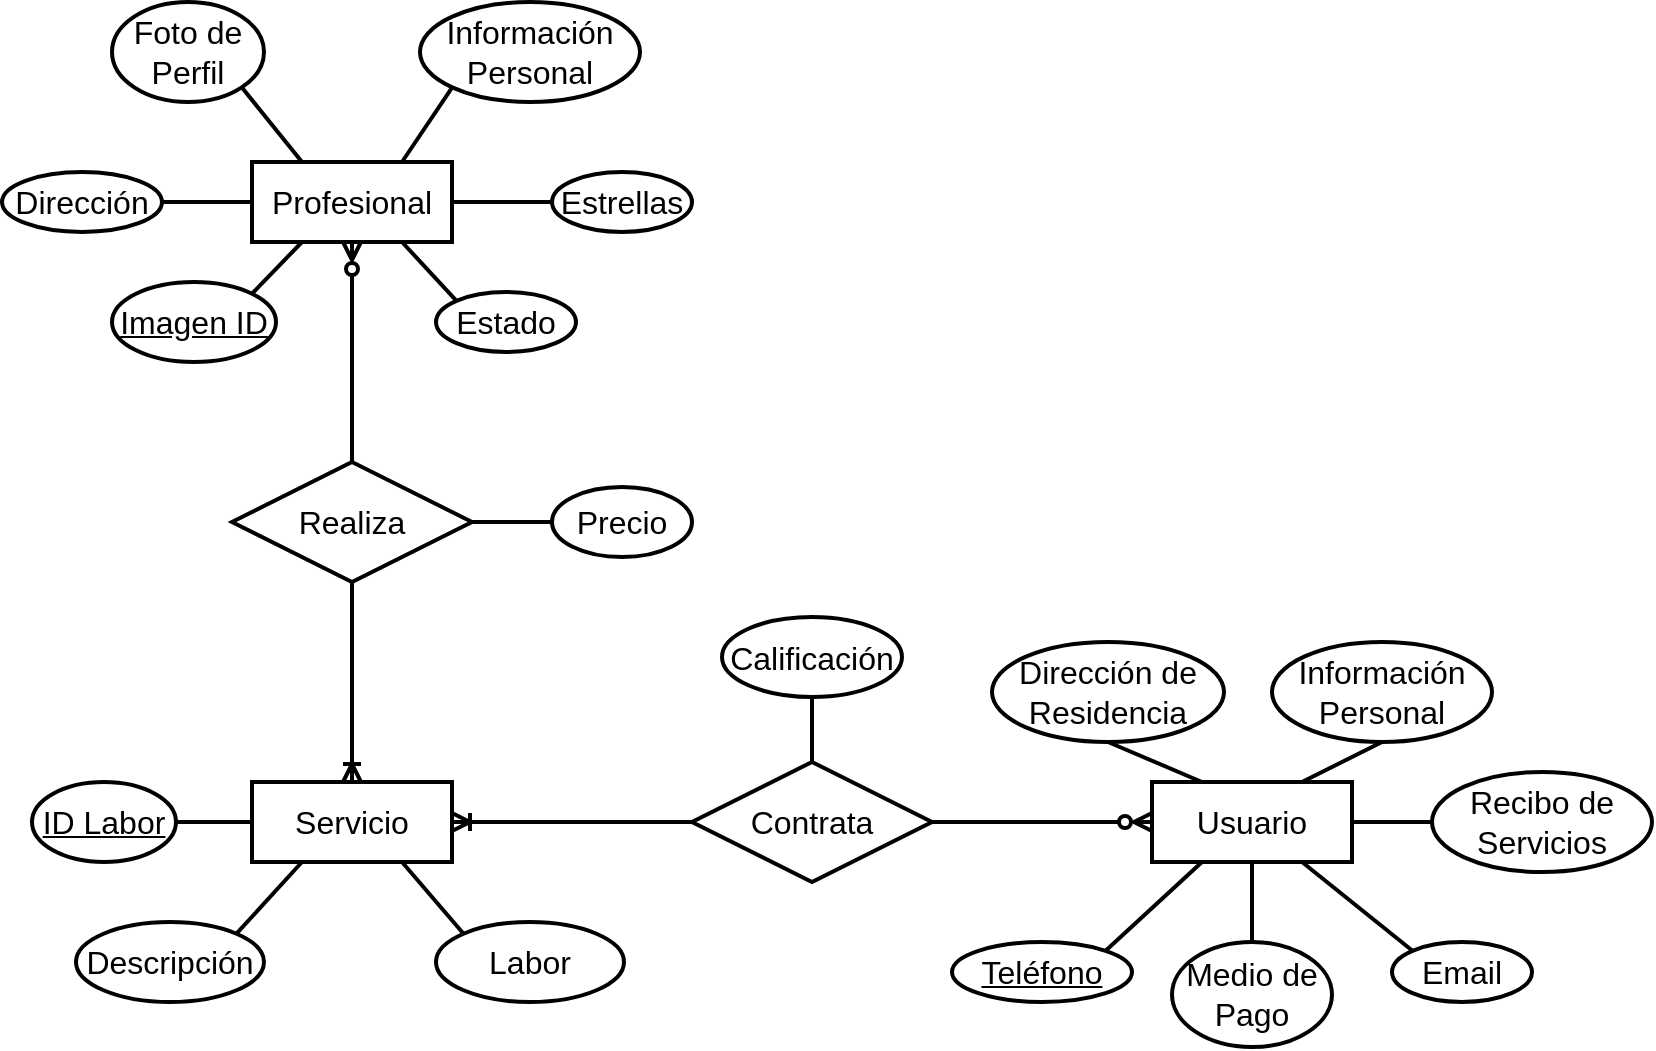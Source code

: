 <mxfile version="22.1.4" type="github">
  <diagram name="Página-1" id="cCKO2vU_R3Nvwjt6O_Bb">
    <mxGraphModel dx="816" dy="482" grid="1" gridSize="10" guides="1" tooltips="1" connect="1" arrows="1" fold="1" page="1" pageScale="1" pageWidth="827" pageHeight="1169" math="0" shadow="0">
      <root>
        <mxCell id="0" />
        <mxCell id="1" parent="0" />
        <mxCell id="8-Lv-CJE16GWGZzQea9U-9" style="edgeStyle=orthogonalEdgeStyle;rounded=0;orthogonalLoop=1;jettySize=auto;html=1;exitX=0.5;exitY=1;exitDx=0;exitDy=0;entryX=0.5;entryY=0;entryDx=0;entryDy=0;strokeWidth=2;endArrow=none;endFill=0;startArrow=ERzeroToMany;startFill=0;" parent="1" source="zTk_jniPwo0BafnFYXpP-2" target="8-Lv-CJE16GWGZzQea9U-6" edge="1">
          <mxGeometry relative="1" as="geometry" />
        </mxCell>
        <mxCell id="8-Lv-CJE16GWGZzQea9U-25" style="edgeStyle=orthogonalEdgeStyle;rounded=0;orthogonalLoop=1;jettySize=auto;html=1;exitX=0;exitY=0.5;exitDx=0;exitDy=0;entryX=1;entryY=0.5;entryDx=0;entryDy=0;endArrow=none;endFill=0;strokeWidth=2;" parent="1" source="zTk_jniPwo0BafnFYXpP-2" target="N90UWdWT46t-Qlg6uNlZ-9" edge="1">
          <mxGeometry relative="1" as="geometry" />
        </mxCell>
        <mxCell id="8-Lv-CJE16GWGZzQea9U-26" style="edgeStyle=orthogonalEdgeStyle;rounded=0;orthogonalLoop=1;jettySize=auto;html=1;exitX=1;exitY=0.5;exitDx=0;exitDy=0;entryX=0;entryY=0.5;entryDx=0;entryDy=0;strokeWidth=2;endArrow=none;endFill=0;" parent="1" source="zTk_jniPwo0BafnFYXpP-2" target="8-Lv-CJE16GWGZzQea9U-22" edge="1">
          <mxGeometry relative="1" as="geometry" />
        </mxCell>
        <mxCell id="8-Lv-CJE16GWGZzQea9U-27" style="rounded=0;orthogonalLoop=1;jettySize=auto;html=1;exitX=0.25;exitY=0;exitDx=0;exitDy=0;entryX=1;entryY=1;entryDx=0;entryDy=0;endArrow=none;endFill=0;strokeWidth=2;" parent="1" source="zTk_jniPwo0BafnFYXpP-2" target="8-Lv-CJE16GWGZzQea9U-1" edge="1">
          <mxGeometry relative="1" as="geometry" />
        </mxCell>
        <mxCell id="8-Lv-CJE16GWGZzQea9U-28" style="rounded=0;orthogonalLoop=1;jettySize=auto;html=1;exitX=0.75;exitY=0;exitDx=0;exitDy=0;entryX=0;entryY=1;entryDx=0;entryDy=0;endArrow=none;endFill=0;strokeWidth=2;" parent="1" source="zTk_jniPwo0BafnFYXpP-2" target="N90UWdWT46t-Qlg6uNlZ-8" edge="1">
          <mxGeometry relative="1" as="geometry" />
        </mxCell>
        <mxCell id="8-Lv-CJE16GWGZzQea9U-29" style="rounded=0;orthogonalLoop=1;jettySize=auto;html=1;exitX=0.25;exitY=1;exitDx=0;exitDy=0;entryX=1;entryY=0;entryDx=0;entryDy=0;endArrow=none;endFill=0;strokeWidth=2;" parent="1" source="zTk_jniPwo0BafnFYXpP-2" target="8-Lv-CJE16GWGZzQea9U-2" edge="1">
          <mxGeometry relative="1" as="geometry" />
        </mxCell>
        <mxCell id="8-Lv-CJE16GWGZzQea9U-30" style="rounded=0;orthogonalLoop=1;jettySize=auto;html=1;exitX=0.75;exitY=1;exitDx=0;exitDy=0;entryX=0;entryY=0;entryDx=0;entryDy=0;endArrow=none;endFill=0;strokeWidth=2;" parent="1" source="zTk_jniPwo0BafnFYXpP-2" target="8-Lv-CJE16GWGZzQea9U-19" edge="1">
          <mxGeometry relative="1" as="geometry" />
        </mxCell>
        <mxCell id="zTk_jniPwo0BafnFYXpP-2" value="Profesional" style="whiteSpace=wrap;html=1;align=center;strokeWidth=2;fontSize=16;" parent="1" vertex="1">
          <mxGeometry x="150" y="340" width="100" height="40" as="geometry" />
        </mxCell>
        <mxCell id="8-Lv-CJE16GWGZzQea9U-40" style="edgeStyle=orthogonalEdgeStyle;rounded=0;orthogonalLoop=1;jettySize=auto;html=1;exitX=0;exitY=0.5;exitDx=0;exitDy=0;entryX=1;entryY=0.5;entryDx=0;entryDy=0;endArrow=none;endFill=0;strokeWidth=2;startArrow=ERzeroToMany;startFill=0;" parent="1" source="zTk_jniPwo0BafnFYXpP-5" target="N90UWdWT46t-Qlg6uNlZ-3" edge="1">
          <mxGeometry relative="1" as="geometry" />
        </mxCell>
        <mxCell id="8-Lv-CJE16GWGZzQea9U-41" style="rounded=0;orthogonalLoop=1;jettySize=auto;html=1;exitX=0.5;exitY=1;exitDx=0;exitDy=0;entryX=0.5;entryY=0;entryDx=0;entryDy=0;endArrow=none;endFill=0;strokeWidth=2;" parent="1" source="zTk_jniPwo0BafnFYXpP-5" target="8-Lv-CJE16GWGZzQea9U-18" edge="1">
          <mxGeometry relative="1" as="geometry" />
        </mxCell>
        <mxCell id="8-Lv-CJE16GWGZzQea9U-42" style="rounded=0;orthogonalLoop=1;jettySize=auto;html=1;exitX=0.25;exitY=1;exitDx=0;exitDy=0;entryX=1;entryY=0;entryDx=0;entryDy=0;endArrow=none;endFill=0;strokeWidth=2;" parent="1" source="zTk_jniPwo0BafnFYXpP-5" target="8-Lv-CJE16GWGZzQea9U-16" edge="1">
          <mxGeometry relative="1" as="geometry" />
        </mxCell>
        <mxCell id="8-Lv-CJE16GWGZzQea9U-43" style="rounded=0;orthogonalLoop=1;jettySize=auto;html=1;exitX=0.75;exitY=1;exitDx=0;exitDy=0;entryX=0;entryY=0;entryDx=0;entryDy=0;endArrow=none;endFill=0;strokeWidth=2;" parent="1" source="zTk_jniPwo0BafnFYXpP-5" target="8-Lv-CJE16GWGZzQea9U-17" edge="1">
          <mxGeometry relative="1" as="geometry" />
        </mxCell>
        <mxCell id="8-Lv-CJE16GWGZzQea9U-44" style="rounded=0;orthogonalLoop=1;jettySize=auto;html=1;exitX=1;exitY=0.5;exitDx=0;exitDy=0;endArrow=none;endFill=0;strokeWidth=2;" parent="1" source="zTk_jniPwo0BafnFYXpP-5" target="8-Lv-CJE16GWGZzQea9U-15" edge="1">
          <mxGeometry relative="1" as="geometry" />
        </mxCell>
        <mxCell id="8-Lv-CJE16GWGZzQea9U-45" style="rounded=0;orthogonalLoop=1;jettySize=auto;html=1;exitX=0.25;exitY=0;exitDx=0;exitDy=0;entryX=0.5;entryY=1;entryDx=0;entryDy=0;endArrow=none;endFill=0;strokeWidth=2;" parent="1" source="zTk_jniPwo0BafnFYXpP-5" target="8-Lv-CJE16GWGZzQea9U-14" edge="1">
          <mxGeometry relative="1" as="geometry" />
        </mxCell>
        <mxCell id="zTk_jniPwo0BafnFYXpP-5" value="Usuario" style="whiteSpace=wrap;html=1;align=center;strokeWidth=2;fontSize=16;" parent="1" vertex="1">
          <mxGeometry x="600" y="650" width="100" height="40" as="geometry" />
        </mxCell>
        <mxCell id="8-Lv-CJE16GWGZzQea9U-39" style="edgeStyle=orthogonalEdgeStyle;rounded=0;orthogonalLoop=1;jettySize=auto;html=1;exitX=0.5;exitY=0;exitDx=0;exitDy=0;entryX=0.5;entryY=1;entryDx=0;entryDy=0;endArrow=none;endFill=0;strokeWidth=2;" parent="1" source="N90UWdWT46t-Qlg6uNlZ-3" target="8-Lv-CJE16GWGZzQea9U-23" edge="1">
          <mxGeometry relative="1" as="geometry" />
        </mxCell>
        <mxCell id="N90UWdWT46t-Qlg6uNlZ-3" value="Contrata" style="shape=rhombus;perimeter=rhombusPerimeter;whiteSpace=wrap;html=1;align=center;strokeWidth=2;fontSize=16;" parent="1" vertex="1">
          <mxGeometry x="370" y="640" width="120" height="60" as="geometry" />
        </mxCell>
        <mxCell id="N90UWdWT46t-Qlg6uNlZ-8" value="Información Personal" style="ellipse;whiteSpace=wrap;html=1;align=center;fontSize=16;strokeWidth=2;" parent="1" vertex="1">
          <mxGeometry x="234" y="260" width="110" height="50" as="geometry" />
        </mxCell>
        <mxCell id="N90UWdWT46t-Qlg6uNlZ-9" value="Dirección" style="ellipse;whiteSpace=wrap;html=1;align=center;fontSize=16;strokeWidth=2;" parent="1" vertex="1">
          <mxGeometry x="25" y="345" width="80" height="30" as="geometry" />
        </mxCell>
        <mxCell id="8-Lv-CJE16GWGZzQea9U-1" value="Foto de Perfil" style="ellipse;whiteSpace=wrap;html=1;align=center;fontSize=16;strokeWidth=2;" parent="1" vertex="1">
          <mxGeometry x="80" y="260" width="76" height="50" as="geometry" />
        </mxCell>
        <mxCell id="8-Lv-CJE16GWGZzQea9U-2" value="Imagen ID" style="ellipse;whiteSpace=wrap;html=1;align=center;fontSize=16;strokeWidth=2;fontStyle=4" parent="1" vertex="1">
          <mxGeometry x="80" y="400" width="82" height="40" as="geometry" />
        </mxCell>
        <mxCell id="8-Lv-CJE16GWGZzQea9U-32" style="edgeStyle=orthogonalEdgeStyle;rounded=0;orthogonalLoop=1;jettySize=auto;html=1;exitX=1;exitY=0.5;exitDx=0;exitDy=0;endArrow=none;endFill=0;strokeWidth=2;" parent="1" source="8-Lv-CJE16GWGZzQea9U-3" target="8-Lv-CJE16GWGZzQea9U-4" edge="1">
          <mxGeometry relative="1" as="geometry" />
        </mxCell>
        <mxCell id="8-Lv-CJE16GWGZzQea9U-3" value="ID Labor" style="ellipse;whiteSpace=wrap;html=1;align=center;fontSize=16;strokeWidth=2;fontStyle=4" parent="1" vertex="1">
          <mxGeometry x="40" y="650" width="72" height="40" as="geometry" />
        </mxCell>
        <mxCell id="8-Lv-CJE16GWGZzQea9U-35" style="rounded=0;orthogonalLoop=1;jettySize=auto;html=1;exitX=0.75;exitY=1;exitDx=0;exitDy=0;entryX=0;entryY=0;entryDx=0;entryDy=0;endArrow=none;endFill=0;strokeWidth=2;" parent="1" source="8-Lv-CJE16GWGZzQea9U-4" target="8-Lv-CJE16GWGZzQea9U-5" edge="1">
          <mxGeometry relative="1" as="geometry" />
        </mxCell>
        <mxCell id="8-Lv-CJE16GWGZzQea9U-37" style="rounded=0;orthogonalLoop=1;jettySize=auto;html=1;exitX=0.25;exitY=1;exitDx=0;exitDy=0;entryX=1;entryY=0;entryDx=0;entryDy=0;endArrow=none;endFill=0;strokeWidth=2;" parent="1" source="8-Lv-CJE16GWGZzQea9U-4" target="8-Lv-CJE16GWGZzQea9U-20" edge="1">
          <mxGeometry relative="1" as="geometry" />
        </mxCell>
        <mxCell id="8-Lv-CJE16GWGZzQea9U-38" style="edgeStyle=orthogonalEdgeStyle;rounded=0;orthogonalLoop=1;jettySize=auto;html=1;exitX=1;exitY=0.5;exitDx=0;exitDy=0;entryX=0;entryY=0.5;entryDx=0;entryDy=0;endArrow=none;endFill=0;strokeWidth=2;startArrow=ERoneToMany;startFill=0;" parent="1" source="8-Lv-CJE16GWGZzQea9U-4" target="N90UWdWT46t-Qlg6uNlZ-3" edge="1">
          <mxGeometry relative="1" as="geometry" />
        </mxCell>
        <mxCell id="8-Lv-CJE16GWGZzQea9U-4" value="Servicio" style="whiteSpace=wrap;html=1;align=center;strokeWidth=2;fontSize=16;" parent="1" vertex="1">
          <mxGeometry x="150" y="650" width="100" height="40" as="geometry" />
        </mxCell>
        <mxCell id="8-Lv-CJE16GWGZzQea9U-5" value="Labor" style="ellipse;whiteSpace=wrap;html=1;align=center;fontSize=16;strokeWidth=2;" parent="1" vertex="1">
          <mxGeometry x="242" y="720" width="94" height="40" as="geometry" />
        </mxCell>
        <mxCell id="8-Lv-CJE16GWGZzQea9U-10" style="edgeStyle=orthogonalEdgeStyle;rounded=0;orthogonalLoop=1;jettySize=auto;html=1;exitX=0.5;exitY=1;exitDx=0;exitDy=0;endArrow=ERoneToMany;endFill=0;strokeWidth=2;" parent="1" source="8-Lv-CJE16GWGZzQea9U-6" target="8-Lv-CJE16GWGZzQea9U-4" edge="1">
          <mxGeometry relative="1" as="geometry" />
        </mxCell>
        <mxCell id="8-Lv-CJE16GWGZzQea9U-31" style="edgeStyle=orthogonalEdgeStyle;rounded=0;orthogonalLoop=1;jettySize=auto;html=1;exitX=1;exitY=0.5;exitDx=0;exitDy=0;endArrow=none;endFill=0;strokeWidth=2;" parent="1" source="8-Lv-CJE16GWGZzQea9U-6" target="8-Lv-CJE16GWGZzQea9U-8" edge="1">
          <mxGeometry relative="1" as="geometry" />
        </mxCell>
        <mxCell id="8-Lv-CJE16GWGZzQea9U-6" value="Realiza" style="shape=rhombus;perimeter=rhombusPerimeter;whiteSpace=wrap;html=1;align=center;strokeWidth=2;fontSize=16;" parent="1" vertex="1">
          <mxGeometry x="140" y="490" width="120" height="60" as="geometry" />
        </mxCell>
        <mxCell id="8-Lv-CJE16GWGZzQea9U-8" value="Precio" style="ellipse;whiteSpace=wrap;html=1;align=center;fontSize=16;strokeWidth=2;" parent="1" vertex="1">
          <mxGeometry x="300" y="502.5" width="70" height="35" as="geometry" />
        </mxCell>
        <mxCell id="8-Lv-CJE16GWGZzQea9U-46" style="rounded=0;orthogonalLoop=1;jettySize=auto;html=1;exitX=0.5;exitY=1;exitDx=0;exitDy=0;entryX=0.75;entryY=0;entryDx=0;entryDy=0;endArrow=none;endFill=0;strokeWidth=2;" parent="1" source="8-Lv-CJE16GWGZzQea9U-13" target="zTk_jniPwo0BafnFYXpP-5" edge="1">
          <mxGeometry relative="1" as="geometry" />
        </mxCell>
        <mxCell id="8-Lv-CJE16GWGZzQea9U-13" value="Información Personal" style="ellipse;whiteSpace=wrap;html=1;align=center;fontSize=16;strokeWidth=2;" parent="1" vertex="1">
          <mxGeometry x="660" y="580" width="110" height="50" as="geometry" />
        </mxCell>
        <mxCell id="8-Lv-CJE16GWGZzQea9U-14" value="Dirección de Residencia" style="ellipse;whiteSpace=wrap;html=1;align=center;fontSize=16;strokeWidth=2;" parent="1" vertex="1">
          <mxGeometry x="520" y="580" width="116" height="50" as="geometry" />
        </mxCell>
        <mxCell id="8-Lv-CJE16GWGZzQea9U-15" value="Recibo de Servicios" style="ellipse;whiteSpace=wrap;html=1;align=center;fontSize=16;strokeWidth=2;" parent="1" vertex="1">
          <mxGeometry x="740" y="645" width="110" height="50" as="geometry" />
        </mxCell>
        <mxCell id="8-Lv-CJE16GWGZzQea9U-16" value="Teléfono" style="ellipse;whiteSpace=wrap;html=1;align=center;fontSize=16;strokeWidth=2;fontStyle=4" parent="1" vertex="1">
          <mxGeometry x="500" y="730" width="90" height="30" as="geometry" />
        </mxCell>
        <mxCell id="8-Lv-CJE16GWGZzQea9U-17" value="Email" style="ellipse;whiteSpace=wrap;html=1;align=center;fontSize=16;strokeWidth=2;" parent="1" vertex="1">
          <mxGeometry x="720" y="730" width="70" height="30" as="geometry" />
        </mxCell>
        <mxCell id="8-Lv-CJE16GWGZzQea9U-18" value="Medio de Pago" style="ellipse;whiteSpace=wrap;html=1;align=center;fontSize=16;strokeWidth=2;" parent="1" vertex="1">
          <mxGeometry x="610" y="730" width="80" height="52.5" as="geometry" />
        </mxCell>
        <mxCell id="8-Lv-CJE16GWGZzQea9U-19" value="Estado" style="ellipse;whiteSpace=wrap;html=1;align=center;fontSize=16;strokeWidth=2;" parent="1" vertex="1">
          <mxGeometry x="242" y="405" width="70" height="30" as="geometry" />
        </mxCell>
        <mxCell id="8-Lv-CJE16GWGZzQea9U-20" value="Descripción" style="ellipse;whiteSpace=wrap;html=1;align=center;fontSize=16;strokeWidth=2;" parent="1" vertex="1">
          <mxGeometry x="62" y="720" width="94" height="40" as="geometry" />
        </mxCell>
        <mxCell id="8-Lv-CJE16GWGZzQea9U-22" value="Estrellas" style="ellipse;whiteSpace=wrap;html=1;align=center;fontSize=16;strokeWidth=2;" parent="1" vertex="1">
          <mxGeometry x="300" y="345" width="70" height="30" as="geometry" />
        </mxCell>
        <mxCell id="8-Lv-CJE16GWGZzQea9U-23" value="Calificación" style="ellipse;whiteSpace=wrap;html=1;align=center;fontSize=16;strokeWidth=2;" parent="1" vertex="1">
          <mxGeometry x="385" y="567.5" width="90" height="40" as="geometry" />
        </mxCell>
      </root>
    </mxGraphModel>
  </diagram>
</mxfile>
